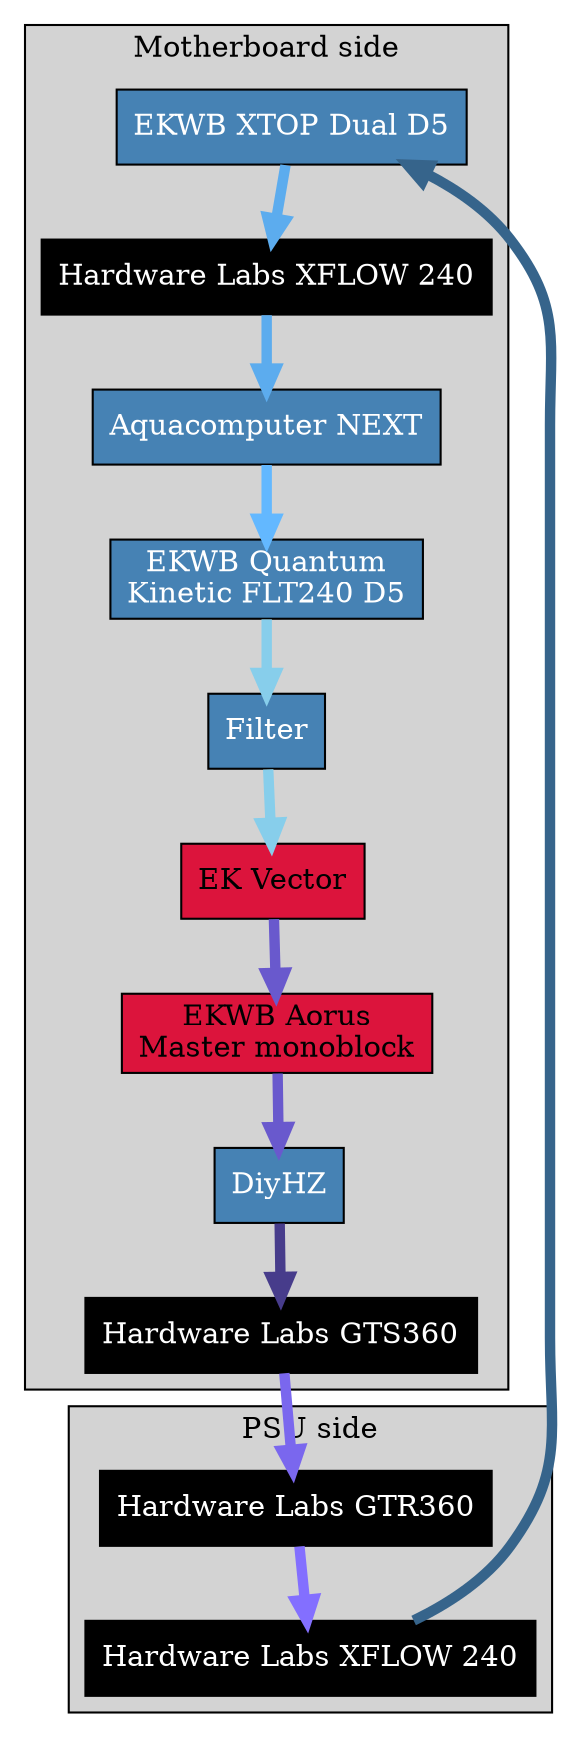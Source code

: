 graph G {
	compound=true
	subgraph clusterLeftSide {
		label="Motherboard side";
		style=filled;
		gts360 [style=filled fillcolor=black fontcolor=white label="Hardware Labs GTS360" shape=rectangle];
		xflow240a [label="Hardware Labs XFLOW 240" style=filled fillcolor=black fontcolor=white shape=rectangle];
		xflow240a--NEXT [color=steelblue2 penwidth=5 dir=forward];
		Vector [label="EK Vector" style=filled fillcolor=crimson shape=rectangle];
		Monoblock [label="EKWB Aorus\nMaster monoblock" style=filled fillcolor=crimson shape=rectangle];
		XTOP [label="EKWB XTOP Dual D5" style=filled fillcolor=steelblue shape=rectangle fontcolor=white dir=forward];
		Filter [style=filled fillcolor=steelblue shape=rectangle fontcolor=white dir=forward];
		NEXT [label="Aquacomputer NEXT" style=filled fillcolor=steelblue shape=rectangle fontcolor=white dir=forward];
		DiyHZ [style=filled fillcolor=steelblue shape=rectangle fontcolor=white dir=forward];
		Vector--Monoblock [color=slateblue3 penwidth=5 dir=forward];
		Monoblock--DiyHZ [color=slateblue3 penwidth=5 dir=forward];
		DiyHZ--gts360 [color=slateblue4 penwidth=5 dir=forward];
	  Quantum [label="EKWB Quantum\nKinetic FLT240 D5" style=filled fillcolor=steelblue shape=rectangle fontcolor=white];
	}
	subgraph clusterRightside {
		label="PSU side";
		style=filled;
		subgraph clusterURight {
		  label="Upper right complex"
			style=filled
			fillcolor=steelblue
			fontcolor=white
		}
		gtr360 [style=filled fillcolor=black fontcolor=white label="Hardware Labs GTR360" shape=rectangle];
		xflow240b [label="Hardware Labs XFLOW 240" style=filled fillcolor=black fontcolor=white shape=rectangle];
		gtr360--xflow240b [dir=forward color=slateblue1 penwidth=5];
	}
	xflow240b--XTOP [color=steelblue4 penwidth=5 dir=forward];
  XTOP--xflow240a [color=steelblue2 penwidth=5 dir=forward];
	NEXT--Quantum [color=steelblue1 penwidth=5 dir=forward];
	Quantum--Filter [color=skyblue penwidth=5 dir=forward];
	Filter--Vector [color=skyblue penwidth=5 dir=forward];
	gts360--gtr360 [color=slateblue2 penwidth=5 dir=forward];
}
